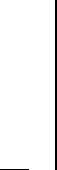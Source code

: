 size(1cm, 3cm, false);
pair A, B, C, D;
A=(0,0);
B=(2,0);
C=(4,0);
D=(4,2);
draw(A--B);
draw(C--D);
